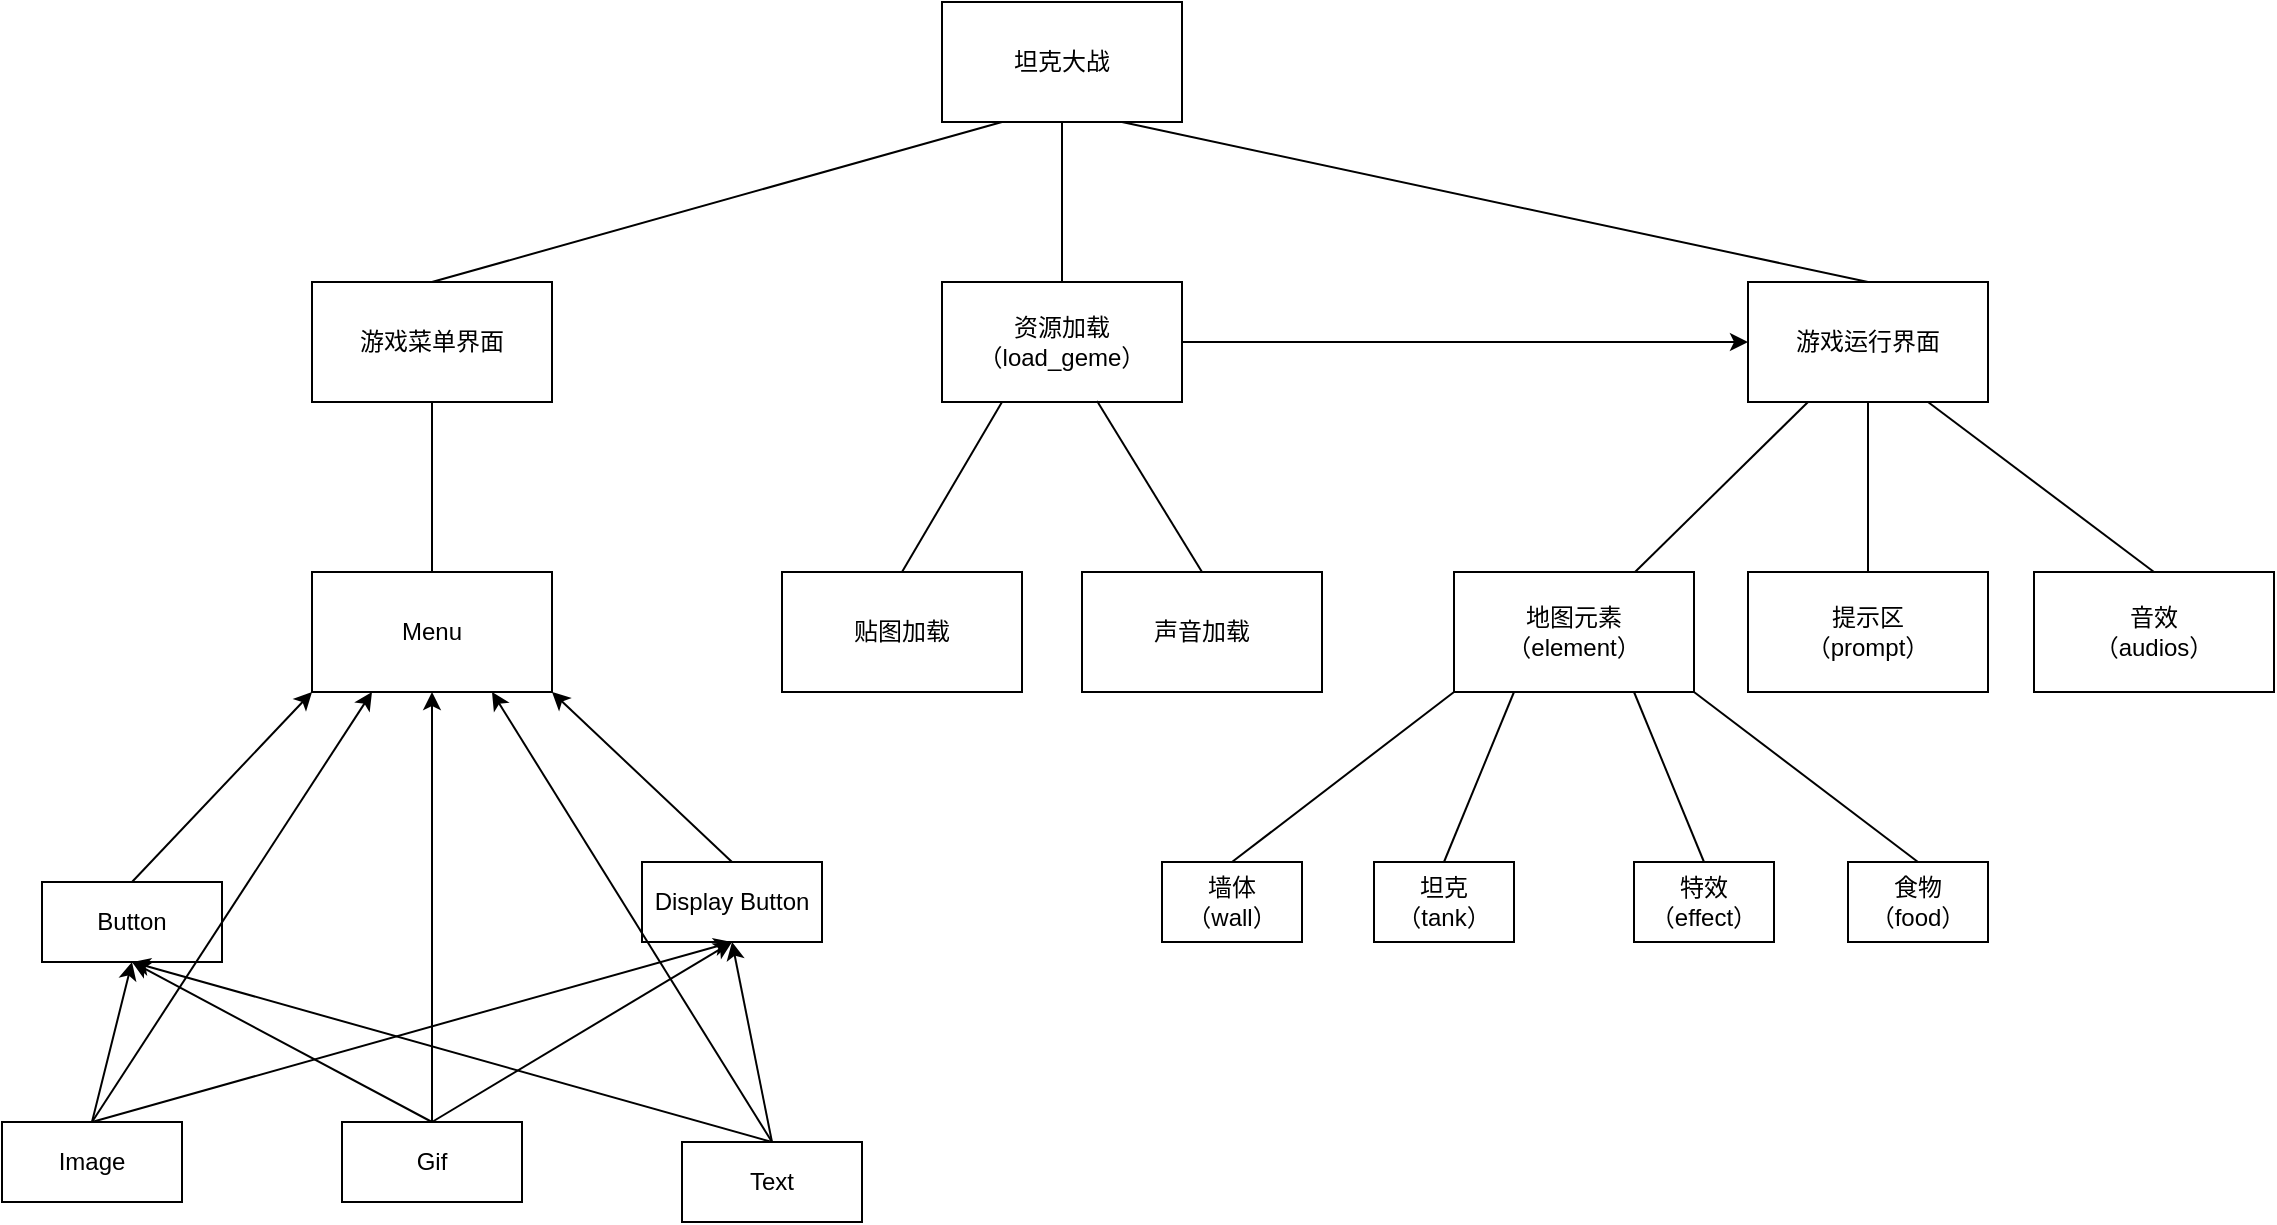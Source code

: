 <mxfile version="20.6.0" type="github">
  <diagram id="XIbp2joN93HNt7Oiv4dv" name="第 1 页">
    <mxGraphModel dx="2218" dy="675" grid="1" gridSize="10" guides="1" tooltips="1" connect="1" arrows="1" fold="1" page="1" pageScale="1" pageWidth="827" pageHeight="1169" math="0" shadow="0">
      <root>
        <mxCell id="0" />
        <mxCell id="1" parent="0" />
        <mxCell id="nyfDaFpIL5bmZWLFTotg-1" value="坦克大战" style="rounded=0;whiteSpace=wrap;html=1;" parent="1" vertex="1">
          <mxGeometry x="360" y="300" width="120" height="60" as="geometry" />
        </mxCell>
        <mxCell id="nyfDaFpIL5bmZWLFTotg-18" value="游戏菜单界面" style="rounded=0;whiteSpace=wrap;html=1;" parent="1" vertex="1">
          <mxGeometry x="45" y="440" width="120" height="60" as="geometry" />
        </mxCell>
        <mxCell id="nyfDaFpIL5bmZWLFTotg-21" value="游戏运行界面" style="rounded=0;whiteSpace=wrap;html=1;" parent="1" vertex="1">
          <mxGeometry x="763" y="440" width="120" height="60" as="geometry" />
        </mxCell>
        <mxCell id="nyfDaFpIL5bmZWLFTotg-24" value="Menu" style="rounded=0;whiteSpace=wrap;html=1;" parent="1" vertex="1">
          <mxGeometry x="45" y="585" width="120" height="60" as="geometry" />
        </mxCell>
        <mxCell id="nyfDaFpIL5bmZWLFTotg-25" value="" style="endArrow=none;html=1;rounded=0;fillColor=#000000;entryX=0.5;entryY=1;entryDx=0;entryDy=0;" parent="1" source="nyfDaFpIL5bmZWLFTotg-24" target="nyfDaFpIL5bmZWLFTotg-18" edge="1">
          <mxGeometry width="50" height="50" relative="1" as="geometry">
            <mxPoint x="420" y="520" as="sourcePoint" />
            <mxPoint x="470" y="470" as="targetPoint" />
          </mxGeometry>
        </mxCell>
        <mxCell id="nyfDaFpIL5bmZWLFTotg-26" value="" style="endArrow=none;html=1;rounded=0;fillColor=#000000;entryX=0.25;entryY=1;entryDx=0;entryDy=0;exitX=0.5;exitY=0;exitDx=0;exitDy=0;" parent="1" source="nyfDaFpIL5bmZWLFTotg-18" target="nyfDaFpIL5bmZWLFTotg-1" edge="1">
          <mxGeometry width="50" height="50" relative="1" as="geometry">
            <mxPoint x="490" y="520" as="sourcePoint" />
            <mxPoint x="540" y="470" as="targetPoint" />
          </mxGeometry>
        </mxCell>
        <mxCell id="nyfDaFpIL5bmZWLFTotg-27" value="" style="endArrow=none;html=1;rounded=0;fillColor=#000000;entryX=0.75;entryY=1;entryDx=0;entryDy=0;exitX=0.5;exitY=0;exitDx=0;exitDy=0;" parent="1" source="nyfDaFpIL5bmZWLFTotg-21" target="nyfDaFpIL5bmZWLFTotg-1" edge="1">
          <mxGeometry width="50" height="50" relative="1" as="geometry">
            <mxPoint x="490" y="520" as="sourcePoint" />
            <mxPoint x="540" y="470" as="targetPoint" />
          </mxGeometry>
        </mxCell>
        <mxCell id="nyfDaFpIL5bmZWLFTotg-30" value="Image" style="rounded=0;whiteSpace=wrap;html=1;" parent="1" vertex="1">
          <mxGeometry x="-110" y="860" width="90" height="40" as="geometry" />
        </mxCell>
        <mxCell id="nyfDaFpIL5bmZWLFTotg-31" value="Text" style="rounded=0;whiteSpace=wrap;html=1;" parent="1" vertex="1">
          <mxGeometry x="230" y="870" width="90" height="40" as="geometry" />
        </mxCell>
        <mxCell id="nyfDaFpIL5bmZWLFTotg-32" value="Display Button" style="rounded=0;whiteSpace=wrap;html=1;" parent="1" vertex="1">
          <mxGeometry x="210" y="730" width="90" height="40" as="geometry" />
        </mxCell>
        <mxCell id="nyfDaFpIL5bmZWLFTotg-33" value="Button" style="rounded=0;whiteSpace=wrap;html=1;" parent="1" vertex="1">
          <mxGeometry x="-90" y="740" width="90" height="40" as="geometry" />
        </mxCell>
        <mxCell id="nyfDaFpIL5bmZWLFTotg-34" value="Gif" style="rounded=0;whiteSpace=wrap;html=1;" parent="1" vertex="1">
          <mxGeometry x="60" y="860" width="90" height="40" as="geometry" />
        </mxCell>
        <mxCell id="ZCbmgTXK0KTb3KAMsc_R-2" value="" style="endArrow=classic;html=1;rounded=0;entryX=0.5;entryY=1;entryDx=0;entryDy=0;exitX=0.5;exitY=0;exitDx=0;exitDy=0;" edge="1" parent="1" source="nyfDaFpIL5bmZWLFTotg-30" target="nyfDaFpIL5bmZWLFTotg-33">
          <mxGeometry width="50" height="50" relative="1" as="geometry">
            <mxPoint x="320" y="790" as="sourcePoint" />
            <mxPoint x="370" y="740" as="targetPoint" />
          </mxGeometry>
        </mxCell>
        <mxCell id="ZCbmgTXK0KTb3KAMsc_R-3" value="" style="endArrow=classic;html=1;rounded=0;entryX=0.5;entryY=1;entryDx=0;entryDy=0;exitX=0.5;exitY=0;exitDx=0;exitDy=0;" edge="1" parent="1" source="nyfDaFpIL5bmZWLFTotg-34" target="nyfDaFpIL5bmZWLFTotg-33">
          <mxGeometry width="50" height="50" relative="1" as="geometry">
            <mxPoint x="320" y="790" as="sourcePoint" />
            <mxPoint x="370" y="740" as="targetPoint" />
          </mxGeometry>
        </mxCell>
        <mxCell id="ZCbmgTXK0KTb3KAMsc_R-4" value="" style="endArrow=classic;html=1;rounded=0;exitX=0.5;exitY=0;exitDx=0;exitDy=0;entryX=0.5;entryY=1;entryDx=0;entryDy=0;" edge="1" parent="1" source="nyfDaFpIL5bmZWLFTotg-31" target="nyfDaFpIL5bmZWLFTotg-33">
          <mxGeometry width="50" height="50" relative="1" as="geometry">
            <mxPoint x="320" y="790" as="sourcePoint" />
            <mxPoint x="370" y="740" as="targetPoint" />
          </mxGeometry>
        </mxCell>
        <mxCell id="ZCbmgTXK0KTb3KAMsc_R-6" value="" style="endArrow=classic;html=1;rounded=0;exitX=0.5;exitY=0;exitDx=0;exitDy=0;entryX=0.5;entryY=1;entryDx=0;entryDy=0;" edge="1" parent="1" source="nyfDaFpIL5bmZWLFTotg-30" target="nyfDaFpIL5bmZWLFTotg-32">
          <mxGeometry width="50" height="50" relative="1" as="geometry">
            <mxPoint x="320" y="790" as="sourcePoint" />
            <mxPoint x="320" y="840" as="targetPoint" />
          </mxGeometry>
        </mxCell>
        <mxCell id="ZCbmgTXK0KTb3KAMsc_R-7" value="" style="endArrow=classic;html=1;rounded=0;exitX=0.5;exitY=0;exitDx=0;exitDy=0;entryX=0.5;entryY=1;entryDx=0;entryDy=0;" edge="1" parent="1" source="nyfDaFpIL5bmZWLFTotg-34" target="nyfDaFpIL5bmZWLFTotg-32">
          <mxGeometry width="50" height="50" relative="1" as="geometry">
            <mxPoint x="320" y="790" as="sourcePoint" />
            <mxPoint x="280" y="810" as="targetPoint" />
          </mxGeometry>
        </mxCell>
        <mxCell id="ZCbmgTXK0KTb3KAMsc_R-8" value="" style="endArrow=classic;html=1;rounded=0;exitX=0.5;exitY=0;exitDx=0;exitDy=0;entryX=0.5;entryY=1;entryDx=0;entryDy=0;" edge="1" parent="1" source="nyfDaFpIL5bmZWLFTotg-31" target="nyfDaFpIL5bmZWLFTotg-32">
          <mxGeometry width="50" height="50" relative="1" as="geometry">
            <mxPoint x="320" y="790" as="sourcePoint" />
            <mxPoint x="270" y="810" as="targetPoint" />
          </mxGeometry>
        </mxCell>
        <mxCell id="ZCbmgTXK0KTb3KAMsc_R-9" value="" style="endArrow=classic;html=1;rounded=0;entryX=0.5;entryY=1;entryDx=0;entryDy=0;exitX=0.5;exitY=0;exitDx=0;exitDy=0;" edge="1" parent="1" source="nyfDaFpIL5bmZWLFTotg-34" target="nyfDaFpIL5bmZWLFTotg-24">
          <mxGeometry width="50" height="50" relative="1" as="geometry">
            <mxPoint x="450" y="620" as="sourcePoint" />
            <mxPoint x="500" y="570" as="targetPoint" />
          </mxGeometry>
        </mxCell>
        <mxCell id="ZCbmgTXK0KTb3KAMsc_R-10" value="" style="endArrow=classic;html=1;rounded=0;entryX=0.75;entryY=1;entryDx=0;entryDy=0;exitX=0.5;exitY=0;exitDx=0;exitDy=0;" edge="1" parent="1" source="nyfDaFpIL5bmZWLFTotg-31" target="nyfDaFpIL5bmZWLFTotg-24">
          <mxGeometry width="50" height="50" relative="1" as="geometry">
            <mxPoint x="450" y="620" as="sourcePoint" />
            <mxPoint x="500" y="570" as="targetPoint" />
          </mxGeometry>
        </mxCell>
        <mxCell id="ZCbmgTXK0KTb3KAMsc_R-11" value="" style="endArrow=classic;html=1;rounded=0;entryX=1;entryY=1;entryDx=0;entryDy=0;exitX=0.5;exitY=0;exitDx=0;exitDy=0;" edge="1" parent="1" source="nyfDaFpIL5bmZWLFTotg-32" target="nyfDaFpIL5bmZWLFTotg-24">
          <mxGeometry width="50" height="50" relative="1" as="geometry">
            <mxPoint x="285" y="810" as="sourcePoint" />
            <mxPoint x="145" y="655" as="targetPoint" />
          </mxGeometry>
        </mxCell>
        <mxCell id="ZCbmgTXK0KTb3KAMsc_R-12" value="" style="endArrow=classic;html=1;rounded=0;entryX=0.25;entryY=1;entryDx=0;entryDy=0;exitX=0.5;exitY=0;exitDx=0;exitDy=0;" edge="1" parent="1" source="nyfDaFpIL5bmZWLFTotg-30" target="nyfDaFpIL5bmZWLFTotg-24">
          <mxGeometry width="50" height="50" relative="1" as="geometry">
            <mxPoint x="295" y="820" as="sourcePoint" />
            <mxPoint x="155" y="665" as="targetPoint" />
          </mxGeometry>
        </mxCell>
        <mxCell id="ZCbmgTXK0KTb3KAMsc_R-13" value="" style="endArrow=classic;html=1;rounded=0;entryX=0;entryY=1;entryDx=0;entryDy=0;exitX=0.5;exitY=0;exitDx=0;exitDy=0;" edge="1" parent="1" source="nyfDaFpIL5bmZWLFTotg-33" target="nyfDaFpIL5bmZWLFTotg-24">
          <mxGeometry width="50" height="50" relative="1" as="geometry">
            <mxPoint x="305" y="830" as="sourcePoint" />
            <mxPoint x="165" y="675" as="targetPoint" />
          </mxGeometry>
        </mxCell>
        <mxCell id="ZCbmgTXK0KTb3KAMsc_R-14" value="资源加载（load_geme）" style="rounded=0;whiteSpace=wrap;html=1;" vertex="1" parent="1">
          <mxGeometry x="360" y="440" width="120" height="60" as="geometry" />
        </mxCell>
        <mxCell id="ZCbmgTXK0KTb3KAMsc_R-15" value="地图元素&lt;br&gt;（element）" style="rounded=0;whiteSpace=wrap;html=1;" vertex="1" parent="1">
          <mxGeometry x="616" y="585" width="120" height="60" as="geometry" />
        </mxCell>
        <mxCell id="ZCbmgTXK0KTb3KAMsc_R-16" value="提示区&lt;br&gt;（prompt）" style="rounded=0;whiteSpace=wrap;html=1;" vertex="1" parent="1">
          <mxGeometry x="763" y="585" width="120" height="60" as="geometry" />
        </mxCell>
        <mxCell id="ZCbmgTXK0KTb3KAMsc_R-18" value="" style="endArrow=none;html=1;rounded=0;entryX=0.25;entryY=1;entryDx=0;entryDy=0;" edge="1" parent="1" source="ZCbmgTXK0KTb3KAMsc_R-15" target="nyfDaFpIL5bmZWLFTotg-21">
          <mxGeometry width="50" height="50" relative="1" as="geometry">
            <mxPoint x="670" y="620" as="sourcePoint" />
            <mxPoint x="720" y="570" as="targetPoint" />
          </mxGeometry>
        </mxCell>
        <mxCell id="ZCbmgTXK0KTb3KAMsc_R-20" value="" style="endArrow=none;html=1;rounded=0;entryX=0.5;entryY=1;entryDx=0;entryDy=0;exitX=0.5;exitY=0;exitDx=0;exitDy=0;" edge="1" parent="1" source="ZCbmgTXK0KTb3KAMsc_R-14" target="nyfDaFpIL5bmZWLFTotg-1">
          <mxGeometry width="50" height="50" relative="1" as="geometry">
            <mxPoint x="470" y="520" as="sourcePoint" />
            <mxPoint x="520" y="470" as="targetPoint" />
          </mxGeometry>
        </mxCell>
        <mxCell id="ZCbmgTXK0KTb3KAMsc_R-22" value="" style="endArrow=classic;html=1;rounded=0;entryX=0;entryY=0.5;entryDx=0;entryDy=0;exitX=1;exitY=0.5;exitDx=0;exitDy=0;" edge="1" parent="1" source="ZCbmgTXK0KTb3KAMsc_R-14" target="nyfDaFpIL5bmZWLFTotg-21">
          <mxGeometry width="50" height="50" relative="1" as="geometry">
            <mxPoint x="470" y="520" as="sourcePoint" />
            <mxPoint x="520" y="470" as="targetPoint" />
          </mxGeometry>
        </mxCell>
        <mxCell id="ZCbmgTXK0KTb3KAMsc_R-26" value="" style="endArrow=none;html=1;rounded=0;entryX=0.5;entryY=0;entryDx=0;entryDy=0;exitX=0.5;exitY=1;exitDx=0;exitDy=0;" edge="1" parent="1" source="nyfDaFpIL5bmZWLFTotg-21" target="ZCbmgTXK0KTb3KAMsc_R-16">
          <mxGeometry width="50" height="50" relative="1" as="geometry">
            <mxPoint x="440" y="620" as="sourcePoint" />
            <mxPoint x="490" y="570" as="targetPoint" />
          </mxGeometry>
        </mxCell>
        <mxCell id="ZCbmgTXK0KTb3KAMsc_R-27" value="音效&lt;br&gt;（audios）" style="rounded=0;whiteSpace=wrap;html=1;" vertex="1" parent="1">
          <mxGeometry x="906" y="585" width="120" height="60" as="geometry" />
        </mxCell>
        <mxCell id="ZCbmgTXK0KTb3KAMsc_R-30" value="" style="endArrow=none;html=1;rounded=0;entryX=0.75;entryY=1;entryDx=0;entryDy=0;exitX=0.5;exitY=0;exitDx=0;exitDy=0;" edge="1" parent="1" source="ZCbmgTXK0KTb3KAMsc_R-27" target="nyfDaFpIL5bmZWLFTotg-21">
          <mxGeometry width="50" height="50" relative="1" as="geometry">
            <mxPoint x="940" y="520" as="sourcePoint" />
            <mxPoint x="990" y="470" as="targetPoint" />
          </mxGeometry>
        </mxCell>
        <mxCell id="ZCbmgTXK0KTb3KAMsc_R-34" value="墙体&lt;br&gt;（wall）" style="rounded=0;whiteSpace=wrap;html=1;" vertex="1" parent="1">
          <mxGeometry x="470" y="730" width="70" height="40" as="geometry" />
        </mxCell>
        <mxCell id="ZCbmgTXK0KTb3KAMsc_R-35" value="坦克&lt;br&gt;（tank）" style="rounded=0;whiteSpace=wrap;html=1;" vertex="1" parent="1">
          <mxGeometry x="576" y="730" width="70" height="40" as="geometry" />
        </mxCell>
        <mxCell id="ZCbmgTXK0KTb3KAMsc_R-36" value="特效&lt;br&gt;（effect）" style="rounded=0;whiteSpace=wrap;html=1;" vertex="1" parent="1">
          <mxGeometry x="706" y="730" width="70" height="40" as="geometry" />
        </mxCell>
        <mxCell id="ZCbmgTXK0KTb3KAMsc_R-37" value="食物&lt;br&gt;（food）" style="rounded=0;whiteSpace=wrap;html=1;" vertex="1" parent="1">
          <mxGeometry x="813" y="730" width="70" height="40" as="geometry" />
        </mxCell>
        <mxCell id="ZCbmgTXK0KTb3KAMsc_R-38" value="" style="endArrow=none;html=1;rounded=0;entryX=0;entryY=1;entryDx=0;entryDy=0;exitX=0.5;exitY=0;exitDx=0;exitDy=0;" edge="1" parent="1" source="ZCbmgTXK0KTb3KAMsc_R-34" target="ZCbmgTXK0KTb3KAMsc_R-15">
          <mxGeometry width="50" height="50" relative="1" as="geometry">
            <mxPoint x="510" y="660" as="sourcePoint" />
            <mxPoint x="570" y="610" as="targetPoint" />
          </mxGeometry>
        </mxCell>
        <mxCell id="ZCbmgTXK0KTb3KAMsc_R-39" value="" style="endArrow=none;html=1;rounded=0;entryX=0.25;entryY=1;entryDx=0;entryDy=0;exitX=0.5;exitY=0;exitDx=0;exitDy=0;" edge="1" parent="1" source="ZCbmgTXK0KTb3KAMsc_R-35" target="ZCbmgTXK0KTb3KAMsc_R-15">
          <mxGeometry width="50" height="50" relative="1" as="geometry">
            <mxPoint x="510" y="660" as="sourcePoint" />
            <mxPoint x="560" y="610" as="targetPoint" />
          </mxGeometry>
        </mxCell>
        <mxCell id="ZCbmgTXK0KTb3KAMsc_R-40" value="" style="endArrow=none;html=1;rounded=0;entryX=0.75;entryY=1;entryDx=0;entryDy=0;exitX=0.5;exitY=0;exitDx=0;exitDy=0;" edge="1" parent="1" source="ZCbmgTXK0KTb3KAMsc_R-36" target="ZCbmgTXK0KTb3KAMsc_R-15">
          <mxGeometry width="50" height="50" relative="1" as="geometry">
            <mxPoint x="510" y="660" as="sourcePoint" />
            <mxPoint x="560" y="610" as="targetPoint" />
          </mxGeometry>
        </mxCell>
        <mxCell id="ZCbmgTXK0KTb3KAMsc_R-41" value="" style="endArrow=none;html=1;rounded=0;entryX=1;entryY=1;entryDx=0;entryDy=0;exitX=0.5;exitY=0;exitDx=0;exitDy=0;" edge="1" parent="1" source="ZCbmgTXK0KTb3KAMsc_R-37" target="ZCbmgTXK0KTb3KAMsc_R-15">
          <mxGeometry width="50" height="50" relative="1" as="geometry">
            <mxPoint x="510" y="660" as="sourcePoint" />
            <mxPoint x="560" y="610" as="targetPoint" />
          </mxGeometry>
        </mxCell>
        <mxCell id="ZCbmgTXK0KTb3KAMsc_R-42" value="贴图加载" style="rounded=0;whiteSpace=wrap;html=1;" vertex="1" parent="1">
          <mxGeometry x="280" y="585" width="120" height="60" as="geometry" />
        </mxCell>
        <mxCell id="ZCbmgTXK0KTb3KAMsc_R-43" value="声音加载" style="rounded=0;whiteSpace=wrap;html=1;" vertex="1" parent="1">
          <mxGeometry x="430" y="585" width="120" height="60" as="geometry" />
        </mxCell>
        <mxCell id="ZCbmgTXK0KTb3KAMsc_R-44" value="" style="endArrow=none;html=1;rounded=0;entryX=0.25;entryY=1;entryDx=0;entryDy=0;exitX=0.5;exitY=0;exitDx=0;exitDy=0;" edge="1" parent="1" source="ZCbmgTXK0KTb3KAMsc_R-42" target="ZCbmgTXK0KTb3KAMsc_R-14">
          <mxGeometry width="50" height="50" relative="1" as="geometry">
            <mxPoint x="620" y="690" as="sourcePoint" />
            <mxPoint x="670" y="640" as="targetPoint" />
          </mxGeometry>
        </mxCell>
        <mxCell id="ZCbmgTXK0KTb3KAMsc_R-46" value="" style="endArrow=none;html=1;rounded=0;entryX=0.646;entryY=0.992;entryDx=0;entryDy=0;entryPerimeter=0;exitX=0.5;exitY=0;exitDx=0;exitDy=0;" edge="1" parent="1" source="ZCbmgTXK0KTb3KAMsc_R-43" target="ZCbmgTXK0KTb3KAMsc_R-14">
          <mxGeometry width="50" height="50" relative="1" as="geometry">
            <mxPoint x="620" y="690" as="sourcePoint" />
            <mxPoint x="670" y="640" as="targetPoint" />
          </mxGeometry>
        </mxCell>
      </root>
    </mxGraphModel>
  </diagram>
</mxfile>
